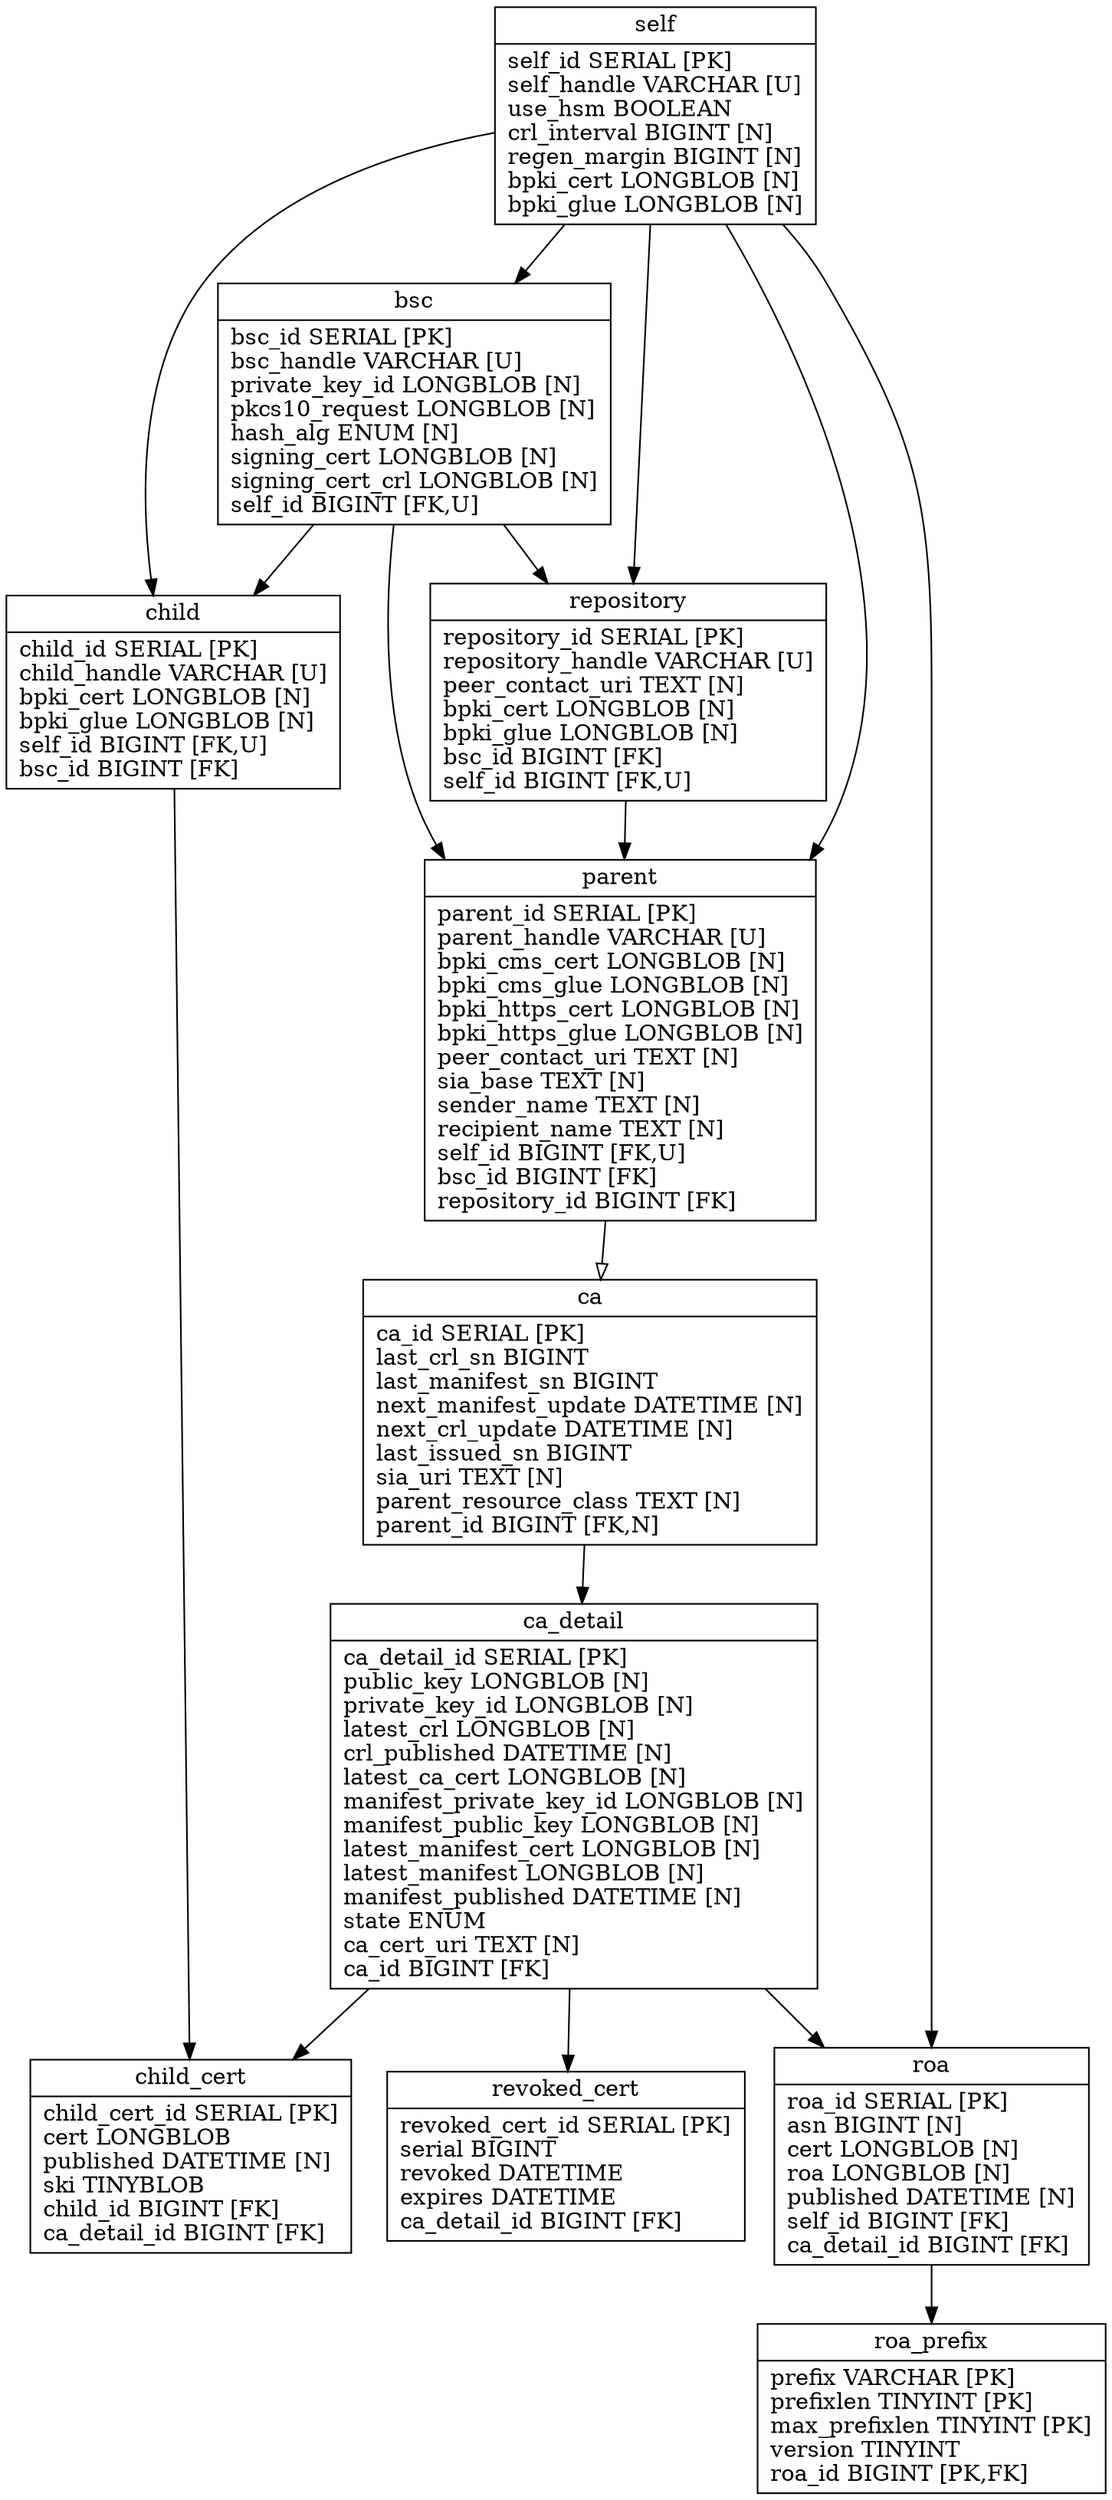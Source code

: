 // Automatically generated from rpkid.sql

digraph test {
	edge [arrowtail=none, arrowhead=crow];
	graph [ratio=fill, overlap=false];
	node [label="\N", fillcolor=white, shape=record, style=filled];
	node1 [label="{self\n|self_id\ SERIAL\ [PK]\lself_handle\ VARCHAR\ [U]\luse_hsm\ BOOLEAN\lcrl_interval\ BIGINT\ [N]\lregen_margin\ BIGINT\ [N]\lbpki_cert\ LONGBLOB\ [N]\lbpki_glue\ LONGBLOB\ [N]\l}"];
	node2 [label="{bsc\n|bsc_id\ SERIAL\ [PK]\lbsc_handle\ VARCHAR\ [U]\lprivate_key_id\ LONGBLOB\ [N]\lpkcs10_request\ LONGBLOB\ [N]\lhash_alg\ ENUM\ [N]\lsigning_cert\ LONGBLOB\ [N]\lsigning_cert_crl\ LONGBLOB\ [N]\lself_id\ BIGINT\ [FK,U]\l}"];
	node3 [label="{repository\n|repository_id\ SERIAL\ [PK]\lrepository_handle\ VARCHAR\ [U]\lpeer_contact_uri\ TEXT\ [N]\lbpki_cert\ LONGBLOB\ [N]\lbpki_glue\ LONGBLOB\ [N]\lbsc_id\ BIGINT\ [FK]\lself_id\ BIGINT\ [FK,U]\l}"];
	node4 [label="{parent\n|parent_id\ SERIAL\ [PK]\lparent_handle\ VARCHAR\ [U]\lbpki_cms_cert\ LONGBLOB\ [N]\lbpki_cms_glue\ LONGBLOB\ [N]\lbpki_https_cert\ LONGBLOB\ [N]\lbpki_https_glue\ LONGBLOB\ [N]\lpeer_contact_uri\ TEXT\ [N]\lsia_base\ TEXT\ [N]\lsender_name\ TEXT\ [N]\lrecipient_name\ TEXT\ [N]\lself_id\ BIGINT\ [FK,U]\lbsc_id\ BIGINT\ [FK]\lrepository_id\ BIGINT\ [FK]\l}"];
	node5 [label="{ca\n|ca_id\ SERIAL\ [PK]\llast_crl_sn\ BIGINT\llast_manifest_sn\ BIGINT\lnext_manifest_update\ DATETIME\ [N]\lnext_crl_update\ DATETIME\ [N]\llast_issued_sn\ BIGINT\lsia_uri\ TEXT\ [N]\lparent_resource_class\ TEXT\ [N]\lparent_id\ BIGINT\ [FK,N]\l}"];
	node6 [label="{ca_detail\n|ca_detail_id\ SERIAL\ [PK]\lpublic_key\ LONGBLOB\ [N]\lprivate_key_id\ LONGBLOB\ [N]\llatest_crl\ LONGBLOB\ [N]\lcrl_published\ DATETIME\ [N]\llatest_ca_cert\ LONGBLOB\ [N]\lmanifest_private_key_id\ LONGBLOB\ [N]\lmanifest_public_key\ LONGBLOB\ [N]\llatest_manifest_cert\ LONGBLOB\ [N]\llatest_manifest\ LONGBLOB\ [N]\lmanifest_published\ DATETIME\ [N]\lstate\ ENUM\lca_cert_uri\ TEXT\ [N]\lca_id\ BIGINT\ [FK]\l}"];
	node7 [label="{child\n|child_id\ SERIAL\ [PK]\lchild_handle\ VARCHAR\ [U]\lbpki_cert\ LONGBLOB\ [N]\lbpki_glue\ LONGBLOB\ [N]\lself_id\ BIGINT\ [FK,U]\lbsc_id\ BIGINT\ [FK]\l}"];
	node8 [label="{child_cert\n|child_cert_id\ SERIAL\ [PK]\lcert\ LONGBLOB\lpublished\ DATETIME\ [N]\lski\ TINYBLOB\lchild_id\ BIGINT\ [FK]\lca_detail_id\ BIGINT\ [FK]\l}"];
	node9 [label="{revoked_cert\n|revoked_cert_id\ SERIAL\ [PK]\lserial\ BIGINT\lrevoked\ DATETIME\lexpires\ DATETIME\lca_detail_id\ BIGINT\ [FK]\l}"];
	node10 [label="{roa\n|roa_id\ SERIAL\ [PK]\lasn\ BIGINT\ [N]\lcert\ LONGBLOB\ [N]\lroa\ LONGBLOB\ [N]\lpublished\ DATETIME\ [N]\lself_id\ BIGINT\ [FK]\lca_detail_id\ BIGINT\ [FK]\l}"];
	node11 [label="{roa_prefix\n|prefix\ VARCHAR\ [PK]\lprefixlen\ TINYINT\ [PK]\lmax_prefixlen\ TINYINT\ [PK]\lversion\ TINYINT\lroa_id\ BIGINT\ [PK,FK]\l}"];
	node2 -> node7 [arrowhead=normal];
	node2 -> node4 [arrowhead=normal];
	node2 -> node3 [arrowhead=normal];
	node5 -> node6 [arrowhead=normal];
	node6 -> node8 [arrowhead=normal];
	node6 -> node9 [arrowhead=normal];
	node6 -> node10 [arrowhead=normal];
	node7 -> node8 [arrowhead=normal];
	node4 -> node5 [arrowhead=empty];
	node3 -> node4 [arrowhead=normal];
	node10 -> node11 [arrowhead=normal];
	node1 -> node2 [arrowhead=normal];
	node1 -> node7 [arrowhead=normal];
	node1 -> node4 [arrowhead=normal];
	node1 -> node3 [arrowhead=normal];
	node1 -> node10 [arrowhead=normal];
}
